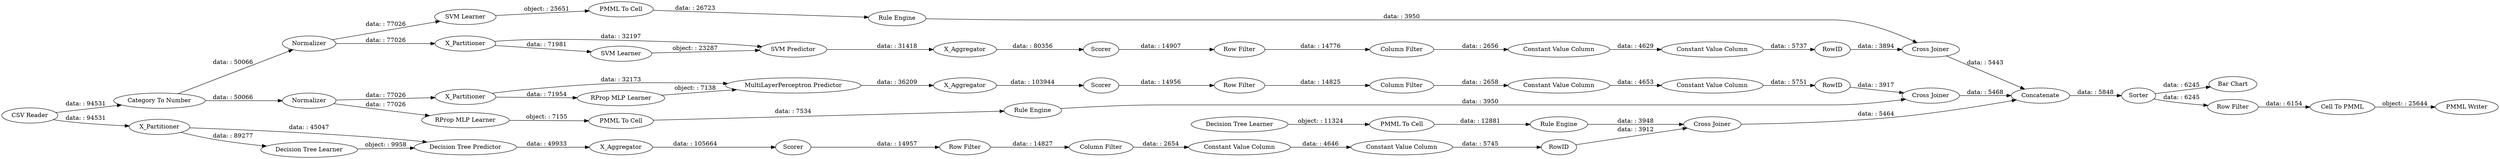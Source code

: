 digraph {
	"-4040120792779668104_33" [label="SVM Learner"]
	"-2497854773412465436_9" [label="Row Filter"]
	"-2828650137904892763_60" [label=Concatenate]
	"-415735052745000923_2" [label=X_Partitioner]
	"-44710067762970960_31" [label="Decision Tree Learner"]
	"-2327495425583507838_293" [label=RowID]
	"-2828650137904892763_52" [label=Sorter]
	"-2327495425583507838_290" [label="Constant Value Column"]
	"-4722167875401060578_31" [label="SVM Learner"]
	"-4722167875401060578_32" [label="SVM Predictor"]
	"-4722167875401060578_7" [label=X_Aggregator]
	"-415735052745000923_7" [label=X_Aggregator]
	"-4722167875401060578_39" [label="Cross Joiner"]
	"-44710067762970960_39" [label=Scorer]
	"-4722167875401060578_2" [label=X_Partitioner]
	"-415735052745000923_39" [label=Normalizer]
	"-3004949597427532010_292" [label="Constant Value Column"]
	"-2828650137904892763_61" [label="PMML Writer"]
	"7239881312799554679_35" [label="RProp MLP Learner"]
	"7239881312799554679_34" [label="Rule Engine"]
	"-2828650137904892763_59" [label="Bar Chart"]
	"-415735052745000923_40" [label=Scorer]
	"-4040120792779668104_34" [label="PMML To Cell"]
	"-44710067762970960_38" [label="Cross Joiner"]
	"-2327495425583507838_294" [label="Column Filter"]
	"-2497854773412465436_294" [label="Column Filter"]
	"-2497854773412465436_292" [label="Constant Value Column"]
	"-44710067762970960_32" [label="Decision Tree Predictor"]
	"-3004949597427532010_294" [label="Column Filter"]
	"-4040120792779668104_35" [label="Rule Engine"]
	"8422500970778625155_28" [label="PMML To Cell"]
	"8422500970778625155_33" [label="Decision Tree Learner"]
	"8422500970778625155_34" [label="Rule Engine"]
	"-2497854773412465436_290" [label="Constant Value Column"]
	"-2327495425583507838_292" [label="Constant Value Column"]
	"-2828650137904892763_53" [label="Row Filter"]
	"-4722167875401060578_40" [label=Normalizer]
	"-2828650137904892763_58" [label="Category To Number"]
	"-2497854773412465436_293" [label=RowID]
	"7239881312799554679_22" [label="PMML To Cell"]
	"-3004949597427532010_9" [label="Row Filter"]
	"-415735052745000923_31" [label="RProp MLP Learner"]
	"-44710067762970960_7" [label=X_Aggregator]
	"-2828650137904892763_63" [label="CSV Reader"]
	"-2828650137904892763_54" [label="Cell To PMML"]
	"-44710067762970960_2" [label=X_Partitioner]
	"-3004949597427532010_290" [label="Constant Value Column"]
	"-3004949597427532010_293" [label=RowID]
	"-2327495425583507838_9" [label="Row Filter"]
	"-4722167875401060578_41" [label=Scorer]
	"-415735052745000923_38" [label="Cross Joiner"]
	"-415735052745000923_32" [label="MultiLayerPerceptron Predictor"]
	"-2497854773412465436_9" -> "-2497854773412465436_294" [label="data: : 14827"]
	"8422500970778625155_34" -> "-44710067762970960_38" [label="data: : 3948"]
	"-3004949597427532010_9" -> "-3004949597427532010_294" [label="data: : 14825"]
	"-44710067762970960_39" -> "-2497854773412465436_9" [label="data: : 14957"]
	"-3004949597427532010_294" -> "-3004949597427532010_290" [label="data: : 2658"]
	"-3004949597427532010_293" -> "-415735052745000923_38" [label="data: : 3917"]
	"-2327495425583507838_294" -> "-2327495425583507838_290" [label="data: : 2656"]
	"-415735052745000923_39" -> "-415735052745000923_2" [label="data: : 77026"]
	"-44710067762970960_38" -> "-2828650137904892763_60" [label="data: : 5464"]
	"-415735052745000923_38" -> "-2828650137904892763_60" [label="data: : 5468"]
	"-2828650137904892763_63" -> "-44710067762970960_2" [label="data: : 94531"]
	"8422500970778625155_33" -> "8422500970778625155_28" [label="object: : 11324"]
	"-2828650137904892763_58" -> "-415735052745000923_39" [label="data: : 50066"]
	"-44710067762970960_31" -> "-44710067762970960_32" [label="object: : 9958"]
	"-3004949597427532010_290" -> "-3004949597427532010_292" [label="data: : 4653"]
	"-415735052745000923_2" -> "-415735052745000923_32" [label="data: : 32173"]
	"-415735052745000923_2" -> "-415735052745000923_31" [label="data: : 71954"]
	"-3004949597427532010_292" -> "-3004949597427532010_293" [label="data: : 5751"]
	"-44710067762970960_2" -> "-44710067762970960_32" [label="data: : 45047"]
	"-415735052745000923_31" -> "-415735052745000923_32" [label="object: : 7138"]
	"-2327495425583507838_9" -> "-2327495425583507838_294" [label="data: : 14776"]
	"7239881312799554679_34" -> "-415735052745000923_38" [label="data: : 3950"]
	"-415735052745000923_40" -> "-3004949597427532010_9" [label="data: : 14956"]
	"-4722167875401060578_40" -> "-4040120792779668104_33" [label="data: : 77026"]
	"-4722167875401060578_7" -> "-4722167875401060578_41" [label="data: : 80356"]
	"7239881312799554679_35" -> "7239881312799554679_22" [label="object: : 7155"]
	"-44710067762970960_2" -> "-44710067762970960_31" [label="data: : 89277"]
	"-4722167875401060578_31" -> "-4722167875401060578_32" [label="object: : 23287"]
	"-2828650137904892763_63" -> "-2828650137904892763_58" [label="data: : 94531"]
	"-415735052745000923_32" -> "-415735052745000923_7" [label="data: : 36209"]
	"-4722167875401060578_32" -> "-4722167875401060578_7" [label="data: : 31418"]
	"-2327495425583507838_292" -> "-2327495425583507838_293" [label="data: : 5737"]
	"-4722167875401060578_2" -> "-4722167875401060578_31" [label="data: : 71981"]
	"-2497854773412465436_292" -> "-2497854773412465436_293" [label="data: : 5745"]
	"-4040120792779668104_34" -> "-4040120792779668104_35" [label="data: : 26723"]
	"-2828650137904892763_58" -> "-4722167875401060578_40" [label="data: : 50066"]
	"8422500970778625155_28" -> "8422500970778625155_34" [label="data: : 12881"]
	"-2327495425583507838_293" -> "-4722167875401060578_39" [label="data: : 3894"]
	"-2828650137904892763_52" -> "-2828650137904892763_59" [label="data: : 6245"]
	"-415735052745000923_39" -> "7239881312799554679_35" [label="data: : 77026"]
	"-4040120792779668104_33" -> "-4040120792779668104_34" [label="object: : 25651"]
	"-2828650137904892763_60" -> "-2828650137904892763_52" [label="data: : 5848"]
	"-2828650137904892763_53" -> "-2828650137904892763_54" [label="data: : 6154"]
	"-4722167875401060578_39" -> "-2828650137904892763_60" [label="data: : 5443"]
	"-4722167875401060578_40" -> "-4722167875401060578_2" [label="data: : 77026"]
	"-415735052745000923_7" -> "-415735052745000923_40" [label="data: : 103944"]
	"-2828650137904892763_54" -> "-2828650137904892763_61" [label="object: : 25644"]
	"-2497854773412465436_294" -> "-2497854773412465436_290" [label="data: : 2654"]
	"-44710067762970960_7" -> "-44710067762970960_39" [label="data: : 105664"]
	"-4722167875401060578_41" -> "-2327495425583507838_9" [label="data: : 14907"]
	"7239881312799554679_22" -> "7239881312799554679_34" [label="data: : 7534"]
	"-44710067762970960_32" -> "-44710067762970960_7" [label="data: : 49933"]
	"-2497854773412465436_290" -> "-2497854773412465436_292" [label="data: : 4646"]
	"-2497854773412465436_293" -> "-44710067762970960_38" [label="data: : 3912"]
	"-4040120792779668104_35" -> "-4722167875401060578_39" [label="data: : 3950"]
	"-2828650137904892763_52" -> "-2828650137904892763_53" [label="data: : 6245"]
	"-2327495425583507838_290" -> "-2327495425583507838_292" [label="data: : 4629"]
	"-4722167875401060578_2" -> "-4722167875401060578_32" [label="data: : 32197"]
	rankdir=LR
}
